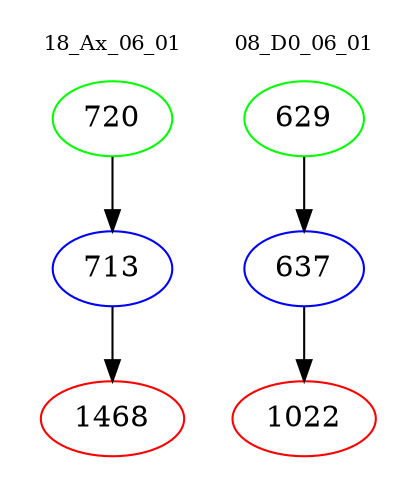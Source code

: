 digraph{
subgraph cluster_0 {
color = white
label = "18_Ax_06_01";
fontsize=10;
T0_720 [label="720", color="green"]
T0_720 -> T0_713 [color="black"]
T0_713 [label="713", color="blue"]
T0_713 -> T0_1468 [color="black"]
T0_1468 [label="1468", color="red"]
}
subgraph cluster_1 {
color = white
label = "08_D0_06_01";
fontsize=10;
T1_629 [label="629", color="green"]
T1_629 -> T1_637 [color="black"]
T1_637 [label="637", color="blue"]
T1_637 -> T1_1022 [color="black"]
T1_1022 [label="1022", color="red"]
}
}
